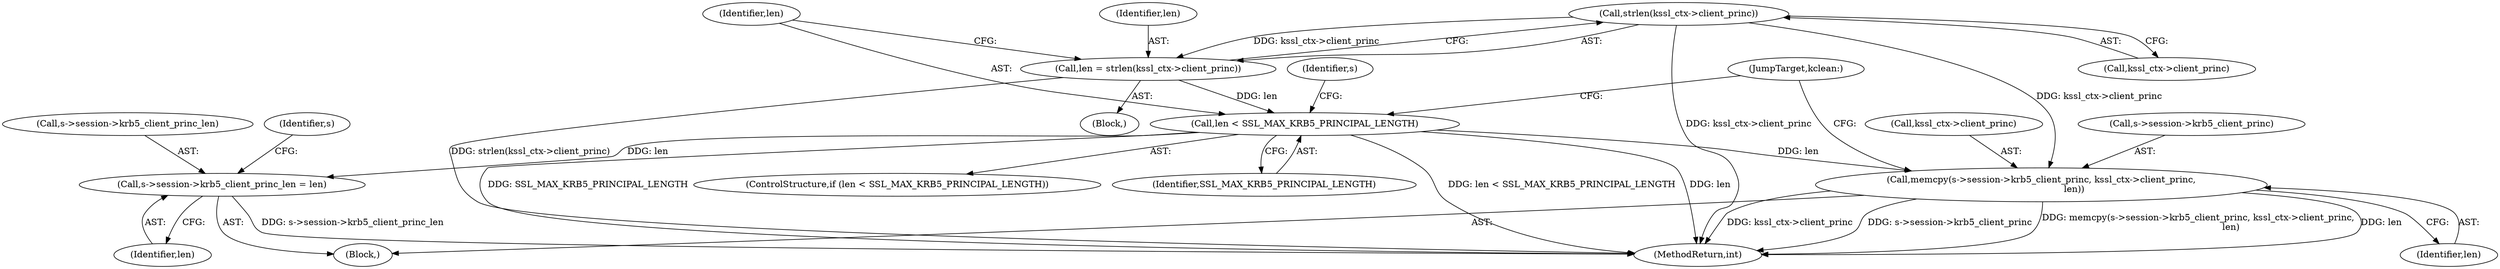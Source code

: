 digraph "0_openssl_3c66a669dfc7b3792f7af0758ea26fe8502ce70c@API" {
"1001211" [label="(Call,strlen(kssl_ctx->client_princ))"];
"1001209" [label="(Call,len = strlen(kssl_ctx->client_princ))"];
"1001216" [label="(Call,len < SSL_MAX_KRB5_PRINCIPAL_LENGTH)"];
"1001220" [label="(Call,s->session->krb5_client_princ_len = len)"];
"1001227" [label="(Call,memcpy(s->session->krb5_client_princ, kssl_ctx->client_princ,\n                       len))"];
"1001221" [label="(Call,s->session->krb5_client_princ_len)"];
"1001212" [label="(Call,kssl_ctx->client_princ)"];
"1001210" [label="(Identifier,len)"];
"1001237" [label="(JumpTarget,kclean:)"];
"1001226" [label="(Identifier,len)"];
"1001227" [label="(Call,memcpy(s->session->krb5_client_princ, kssl_ctx->client_princ,\n                       len))"];
"1001236" [label="(Identifier,len)"];
"1001215" [label="(ControlStructure,if (len < SSL_MAX_KRB5_PRINCIPAL_LENGTH))"];
"1001220" [label="(Call,s->session->krb5_client_princ_len = len)"];
"1001211" [label="(Call,strlen(kssl_ctx->client_princ))"];
"1002162" [label="(MethodReturn,int)"];
"1001216" [label="(Call,len < SSL_MAX_KRB5_PRINCIPAL_LENGTH)"];
"1001219" [label="(Block,)"];
"1001207" [label="(Block,)"];
"1001223" [label="(Identifier,s)"];
"1001217" [label="(Identifier,len)"];
"1001230" [label="(Identifier,s)"];
"1001228" [label="(Call,s->session->krb5_client_princ)"];
"1001233" [label="(Call,kssl_ctx->client_princ)"];
"1001218" [label="(Identifier,SSL_MAX_KRB5_PRINCIPAL_LENGTH)"];
"1001209" [label="(Call,len = strlen(kssl_ctx->client_princ))"];
"1001211" -> "1001209"  [label="AST: "];
"1001211" -> "1001212"  [label="CFG: "];
"1001212" -> "1001211"  [label="AST: "];
"1001209" -> "1001211"  [label="CFG: "];
"1001211" -> "1002162"  [label="DDG: kssl_ctx->client_princ"];
"1001211" -> "1001209"  [label="DDG: kssl_ctx->client_princ"];
"1001211" -> "1001227"  [label="DDG: kssl_ctx->client_princ"];
"1001209" -> "1001207"  [label="AST: "];
"1001210" -> "1001209"  [label="AST: "];
"1001217" -> "1001209"  [label="CFG: "];
"1001209" -> "1002162"  [label="DDG: strlen(kssl_ctx->client_princ)"];
"1001209" -> "1001216"  [label="DDG: len"];
"1001216" -> "1001215"  [label="AST: "];
"1001216" -> "1001218"  [label="CFG: "];
"1001217" -> "1001216"  [label="AST: "];
"1001218" -> "1001216"  [label="AST: "];
"1001223" -> "1001216"  [label="CFG: "];
"1001237" -> "1001216"  [label="CFG: "];
"1001216" -> "1002162"  [label="DDG: SSL_MAX_KRB5_PRINCIPAL_LENGTH"];
"1001216" -> "1002162"  [label="DDG: len < SSL_MAX_KRB5_PRINCIPAL_LENGTH"];
"1001216" -> "1002162"  [label="DDG: len"];
"1001216" -> "1001220"  [label="DDG: len"];
"1001216" -> "1001227"  [label="DDG: len"];
"1001220" -> "1001219"  [label="AST: "];
"1001220" -> "1001226"  [label="CFG: "];
"1001221" -> "1001220"  [label="AST: "];
"1001226" -> "1001220"  [label="AST: "];
"1001230" -> "1001220"  [label="CFG: "];
"1001220" -> "1002162"  [label="DDG: s->session->krb5_client_princ_len"];
"1001227" -> "1001219"  [label="AST: "];
"1001227" -> "1001236"  [label="CFG: "];
"1001228" -> "1001227"  [label="AST: "];
"1001233" -> "1001227"  [label="AST: "];
"1001236" -> "1001227"  [label="AST: "];
"1001237" -> "1001227"  [label="CFG: "];
"1001227" -> "1002162"  [label="DDG: kssl_ctx->client_princ"];
"1001227" -> "1002162"  [label="DDG: s->session->krb5_client_princ"];
"1001227" -> "1002162"  [label="DDG: memcpy(s->session->krb5_client_princ, kssl_ctx->client_princ,\n                       len)"];
"1001227" -> "1002162"  [label="DDG: len"];
}
